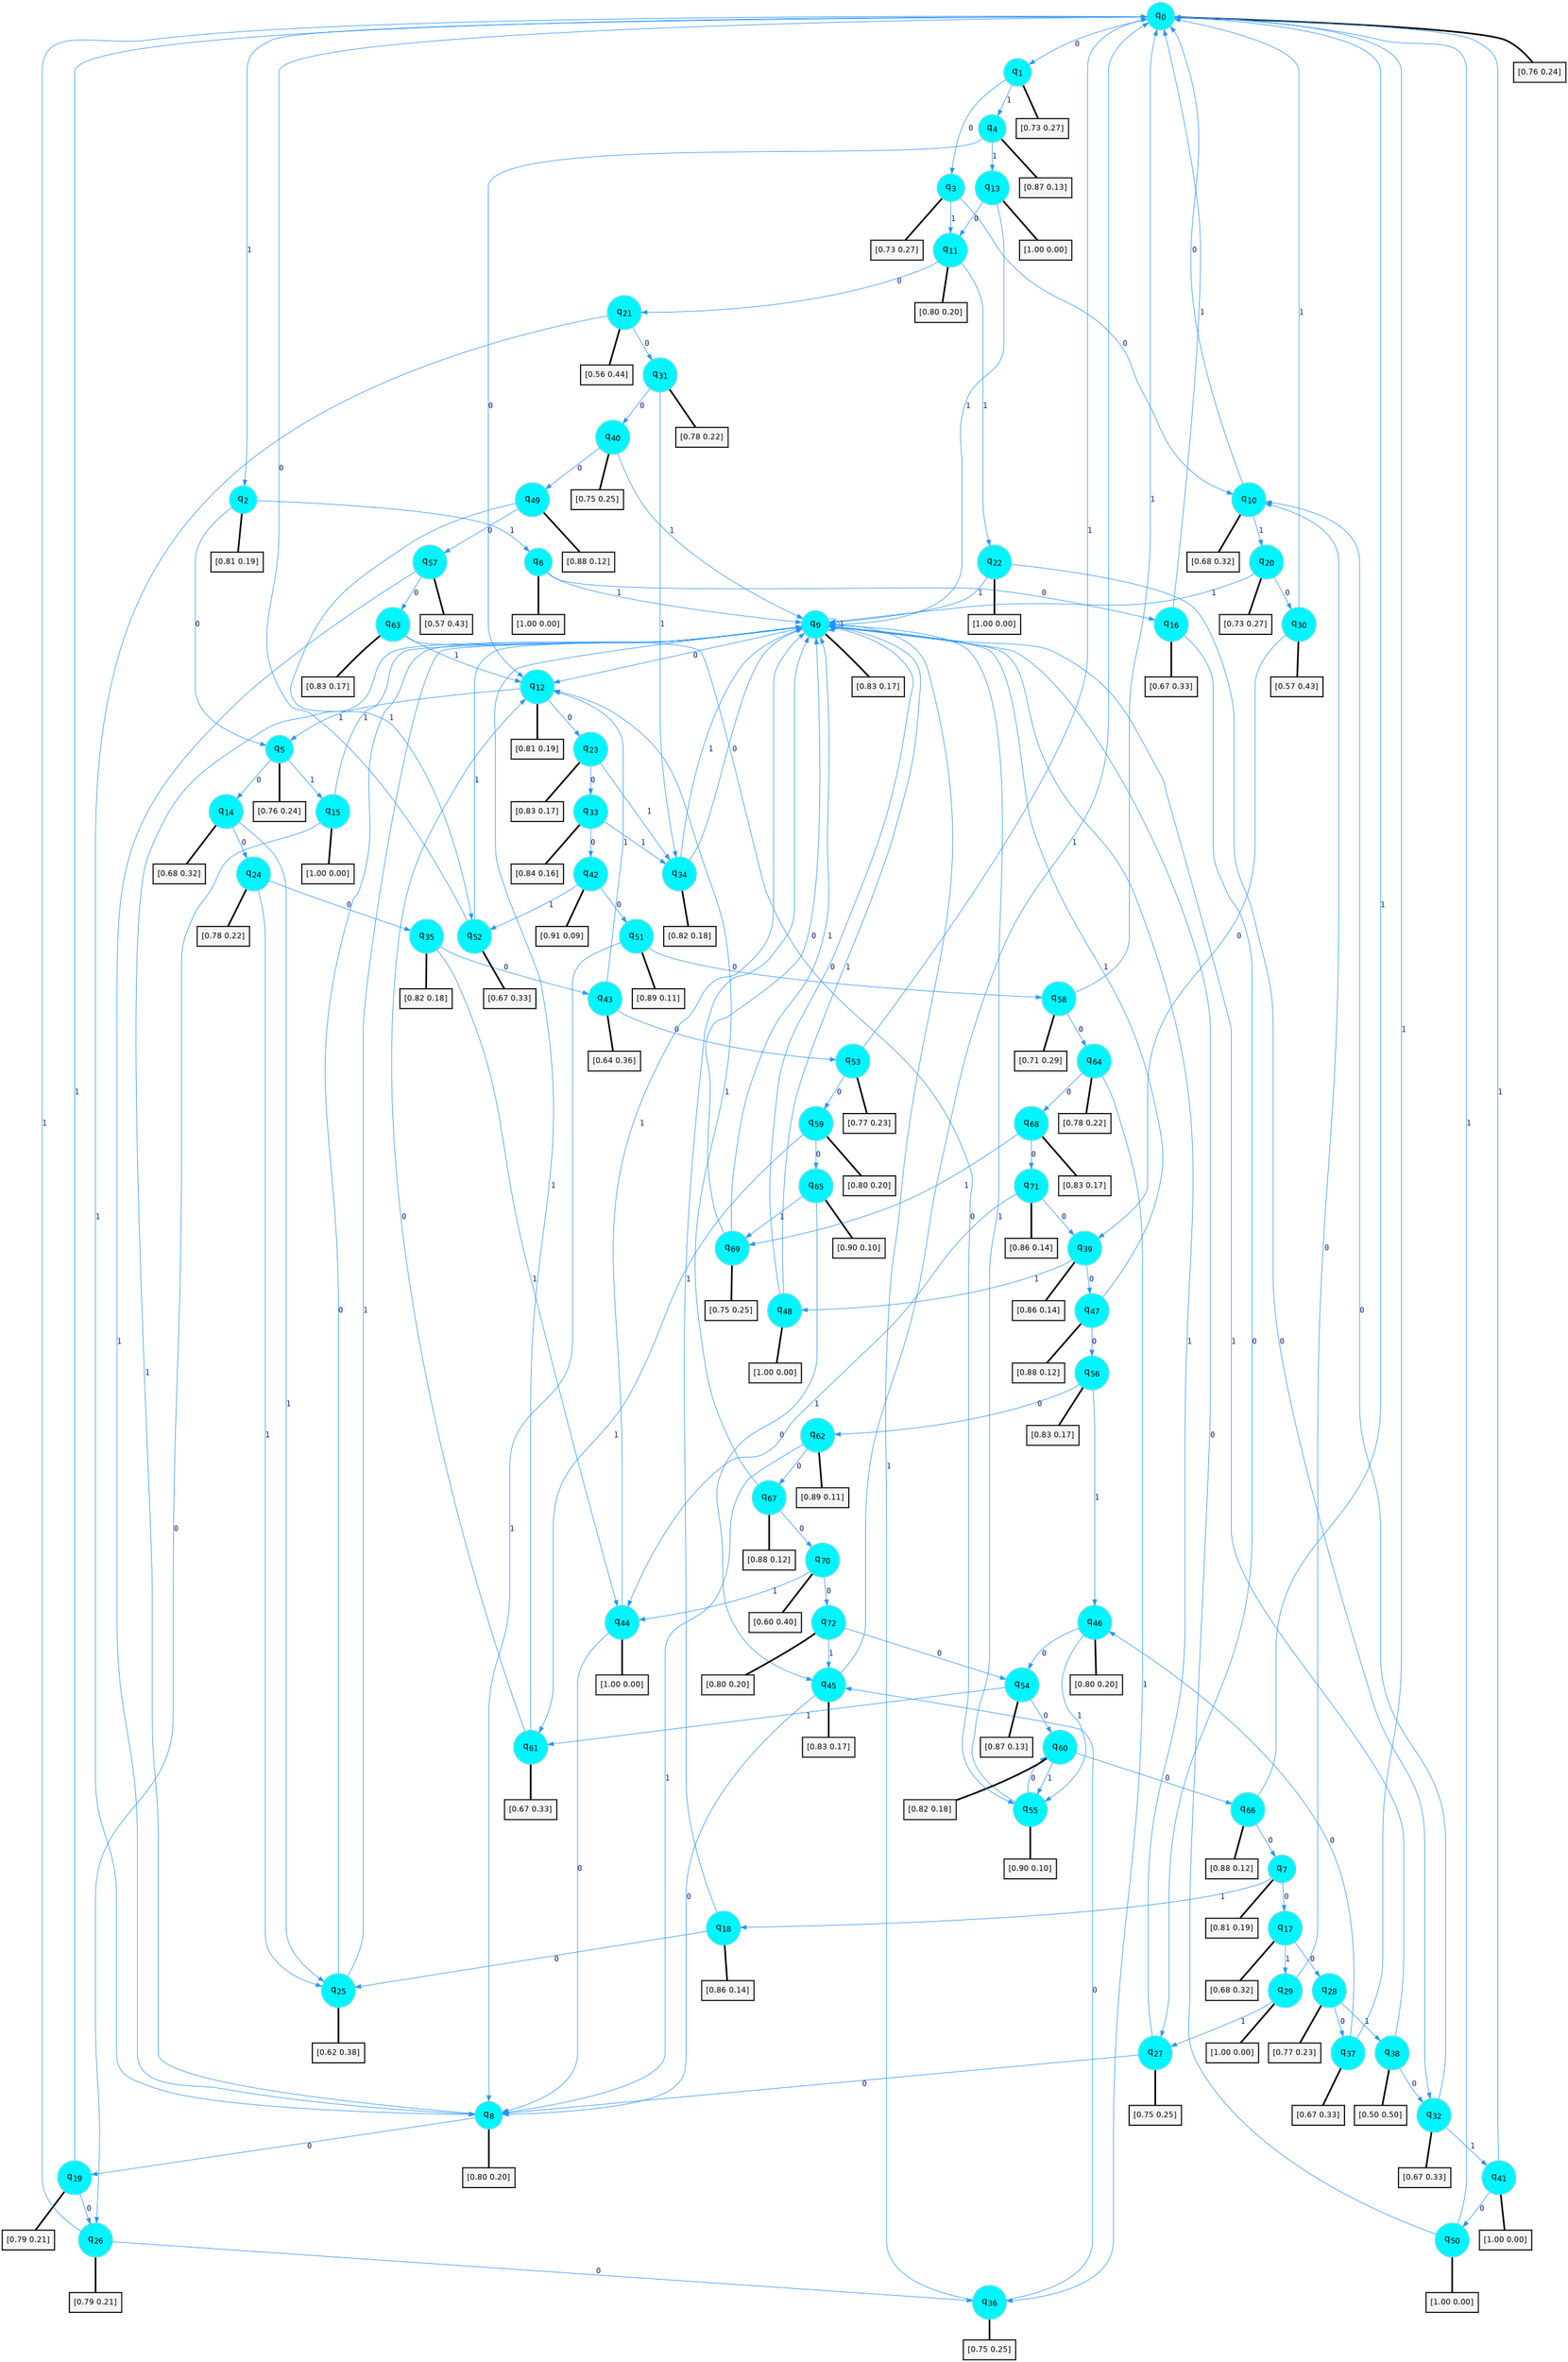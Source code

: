digraph G {
graph [
bgcolor=transparent, dpi=300, rankdir=TD, size="40,25"];
node [
color=gray, fillcolor=turquoise1, fontcolor=black, fontname=Helvetica, fontsize=16, fontweight=bold, shape=circle, style=filled];
edge [
arrowsize=1, color=dodgerblue1, fontcolor=midnightblue, fontname=courier, fontweight=bold, penwidth=1, style=solid, weight=20];
0[label=<q<SUB>0</SUB>>];
1[label=<q<SUB>1</SUB>>];
2[label=<q<SUB>2</SUB>>];
3[label=<q<SUB>3</SUB>>];
4[label=<q<SUB>4</SUB>>];
5[label=<q<SUB>5</SUB>>];
6[label=<q<SUB>6</SUB>>];
7[label=<q<SUB>7</SUB>>];
8[label=<q<SUB>8</SUB>>];
9[label=<q<SUB>9</SUB>>];
10[label=<q<SUB>10</SUB>>];
11[label=<q<SUB>11</SUB>>];
12[label=<q<SUB>12</SUB>>];
13[label=<q<SUB>13</SUB>>];
14[label=<q<SUB>14</SUB>>];
15[label=<q<SUB>15</SUB>>];
16[label=<q<SUB>16</SUB>>];
17[label=<q<SUB>17</SUB>>];
18[label=<q<SUB>18</SUB>>];
19[label=<q<SUB>19</SUB>>];
20[label=<q<SUB>20</SUB>>];
21[label=<q<SUB>21</SUB>>];
22[label=<q<SUB>22</SUB>>];
23[label=<q<SUB>23</SUB>>];
24[label=<q<SUB>24</SUB>>];
25[label=<q<SUB>25</SUB>>];
26[label=<q<SUB>26</SUB>>];
27[label=<q<SUB>27</SUB>>];
28[label=<q<SUB>28</SUB>>];
29[label=<q<SUB>29</SUB>>];
30[label=<q<SUB>30</SUB>>];
31[label=<q<SUB>31</SUB>>];
32[label=<q<SUB>32</SUB>>];
33[label=<q<SUB>33</SUB>>];
34[label=<q<SUB>34</SUB>>];
35[label=<q<SUB>35</SUB>>];
36[label=<q<SUB>36</SUB>>];
37[label=<q<SUB>37</SUB>>];
38[label=<q<SUB>38</SUB>>];
39[label=<q<SUB>39</SUB>>];
40[label=<q<SUB>40</SUB>>];
41[label=<q<SUB>41</SUB>>];
42[label=<q<SUB>42</SUB>>];
43[label=<q<SUB>43</SUB>>];
44[label=<q<SUB>44</SUB>>];
45[label=<q<SUB>45</SUB>>];
46[label=<q<SUB>46</SUB>>];
47[label=<q<SUB>47</SUB>>];
48[label=<q<SUB>48</SUB>>];
49[label=<q<SUB>49</SUB>>];
50[label=<q<SUB>50</SUB>>];
51[label=<q<SUB>51</SUB>>];
52[label=<q<SUB>52</SUB>>];
53[label=<q<SUB>53</SUB>>];
54[label=<q<SUB>54</SUB>>];
55[label=<q<SUB>55</SUB>>];
56[label=<q<SUB>56</SUB>>];
57[label=<q<SUB>57</SUB>>];
58[label=<q<SUB>58</SUB>>];
59[label=<q<SUB>59</SUB>>];
60[label=<q<SUB>60</SUB>>];
61[label=<q<SUB>61</SUB>>];
62[label=<q<SUB>62</SUB>>];
63[label=<q<SUB>63</SUB>>];
64[label=<q<SUB>64</SUB>>];
65[label=<q<SUB>65</SUB>>];
66[label=<q<SUB>66</SUB>>];
67[label=<q<SUB>67</SUB>>];
68[label=<q<SUB>68</SUB>>];
69[label=<q<SUB>69</SUB>>];
70[label=<q<SUB>70</SUB>>];
71[label=<q<SUB>71</SUB>>];
72[label=<q<SUB>72</SUB>>];
73[label="[0.76 0.24]", shape=box,fontcolor=black, fontname=Helvetica, fontsize=14, penwidth=2, fillcolor=whitesmoke,color=black];
74[label="[0.73 0.27]", shape=box,fontcolor=black, fontname=Helvetica, fontsize=14, penwidth=2, fillcolor=whitesmoke,color=black];
75[label="[0.81 0.19]", shape=box,fontcolor=black, fontname=Helvetica, fontsize=14, penwidth=2, fillcolor=whitesmoke,color=black];
76[label="[0.73 0.27]", shape=box,fontcolor=black, fontname=Helvetica, fontsize=14, penwidth=2, fillcolor=whitesmoke,color=black];
77[label="[0.87 0.13]", shape=box,fontcolor=black, fontname=Helvetica, fontsize=14, penwidth=2, fillcolor=whitesmoke,color=black];
78[label="[0.76 0.24]", shape=box,fontcolor=black, fontname=Helvetica, fontsize=14, penwidth=2, fillcolor=whitesmoke,color=black];
79[label="[1.00 0.00]", shape=box,fontcolor=black, fontname=Helvetica, fontsize=14, penwidth=2, fillcolor=whitesmoke,color=black];
80[label="[0.81 0.19]", shape=box,fontcolor=black, fontname=Helvetica, fontsize=14, penwidth=2, fillcolor=whitesmoke,color=black];
81[label="[0.80 0.20]", shape=box,fontcolor=black, fontname=Helvetica, fontsize=14, penwidth=2, fillcolor=whitesmoke,color=black];
82[label="[0.83 0.17]", shape=box,fontcolor=black, fontname=Helvetica, fontsize=14, penwidth=2, fillcolor=whitesmoke,color=black];
83[label="[0.68 0.32]", shape=box,fontcolor=black, fontname=Helvetica, fontsize=14, penwidth=2, fillcolor=whitesmoke,color=black];
84[label="[0.80 0.20]", shape=box,fontcolor=black, fontname=Helvetica, fontsize=14, penwidth=2, fillcolor=whitesmoke,color=black];
85[label="[0.81 0.19]", shape=box,fontcolor=black, fontname=Helvetica, fontsize=14, penwidth=2, fillcolor=whitesmoke,color=black];
86[label="[1.00 0.00]", shape=box,fontcolor=black, fontname=Helvetica, fontsize=14, penwidth=2, fillcolor=whitesmoke,color=black];
87[label="[0.68 0.32]", shape=box,fontcolor=black, fontname=Helvetica, fontsize=14, penwidth=2, fillcolor=whitesmoke,color=black];
88[label="[1.00 0.00]", shape=box,fontcolor=black, fontname=Helvetica, fontsize=14, penwidth=2, fillcolor=whitesmoke,color=black];
89[label="[0.67 0.33]", shape=box,fontcolor=black, fontname=Helvetica, fontsize=14, penwidth=2, fillcolor=whitesmoke,color=black];
90[label="[0.68 0.32]", shape=box,fontcolor=black, fontname=Helvetica, fontsize=14, penwidth=2, fillcolor=whitesmoke,color=black];
91[label="[0.86 0.14]", shape=box,fontcolor=black, fontname=Helvetica, fontsize=14, penwidth=2, fillcolor=whitesmoke,color=black];
92[label="[0.79 0.21]", shape=box,fontcolor=black, fontname=Helvetica, fontsize=14, penwidth=2, fillcolor=whitesmoke,color=black];
93[label="[0.73 0.27]", shape=box,fontcolor=black, fontname=Helvetica, fontsize=14, penwidth=2, fillcolor=whitesmoke,color=black];
94[label="[0.56 0.44]", shape=box,fontcolor=black, fontname=Helvetica, fontsize=14, penwidth=2, fillcolor=whitesmoke,color=black];
95[label="[1.00 0.00]", shape=box,fontcolor=black, fontname=Helvetica, fontsize=14, penwidth=2, fillcolor=whitesmoke,color=black];
96[label="[0.83 0.17]", shape=box,fontcolor=black, fontname=Helvetica, fontsize=14, penwidth=2, fillcolor=whitesmoke,color=black];
97[label="[0.78 0.22]", shape=box,fontcolor=black, fontname=Helvetica, fontsize=14, penwidth=2, fillcolor=whitesmoke,color=black];
98[label="[0.62 0.38]", shape=box,fontcolor=black, fontname=Helvetica, fontsize=14, penwidth=2, fillcolor=whitesmoke,color=black];
99[label="[0.79 0.21]", shape=box,fontcolor=black, fontname=Helvetica, fontsize=14, penwidth=2, fillcolor=whitesmoke,color=black];
100[label="[0.75 0.25]", shape=box,fontcolor=black, fontname=Helvetica, fontsize=14, penwidth=2, fillcolor=whitesmoke,color=black];
101[label="[0.77 0.23]", shape=box,fontcolor=black, fontname=Helvetica, fontsize=14, penwidth=2, fillcolor=whitesmoke,color=black];
102[label="[1.00 0.00]", shape=box,fontcolor=black, fontname=Helvetica, fontsize=14, penwidth=2, fillcolor=whitesmoke,color=black];
103[label="[0.57 0.43]", shape=box,fontcolor=black, fontname=Helvetica, fontsize=14, penwidth=2, fillcolor=whitesmoke,color=black];
104[label="[0.78 0.22]", shape=box,fontcolor=black, fontname=Helvetica, fontsize=14, penwidth=2, fillcolor=whitesmoke,color=black];
105[label="[0.67 0.33]", shape=box,fontcolor=black, fontname=Helvetica, fontsize=14, penwidth=2, fillcolor=whitesmoke,color=black];
106[label="[0.84 0.16]", shape=box,fontcolor=black, fontname=Helvetica, fontsize=14, penwidth=2, fillcolor=whitesmoke,color=black];
107[label="[0.82 0.18]", shape=box,fontcolor=black, fontname=Helvetica, fontsize=14, penwidth=2, fillcolor=whitesmoke,color=black];
108[label="[0.82 0.18]", shape=box,fontcolor=black, fontname=Helvetica, fontsize=14, penwidth=2, fillcolor=whitesmoke,color=black];
109[label="[0.75 0.25]", shape=box,fontcolor=black, fontname=Helvetica, fontsize=14, penwidth=2, fillcolor=whitesmoke,color=black];
110[label="[0.67 0.33]", shape=box,fontcolor=black, fontname=Helvetica, fontsize=14, penwidth=2, fillcolor=whitesmoke,color=black];
111[label="[0.50 0.50]", shape=box,fontcolor=black, fontname=Helvetica, fontsize=14, penwidth=2, fillcolor=whitesmoke,color=black];
112[label="[0.86 0.14]", shape=box,fontcolor=black, fontname=Helvetica, fontsize=14, penwidth=2, fillcolor=whitesmoke,color=black];
113[label="[0.75 0.25]", shape=box,fontcolor=black, fontname=Helvetica, fontsize=14, penwidth=2, fillcolor=whitesmoke,color=black];
114[label="[1.00 0.00]", shape=box,fontcolor=black, fontname=Helvetica, fontsize=14, penwidth=2, fillcolor=whitesmoke,color=black];
115[label="[0.91 0.09]", shape=box,fontcolor=black, fontname=Helvetica, fontsize=14, penwidth=2, fillcolor=whitesmoke,color=black];
116[label="[0.64 0.36]", shape=box,fontcolor=black, fontname=Helvetica, fontsize=14, penwidth=2, fillcolor=whitesmoke,color=black];
117[label="[1.00 0.00]", shape=box,fontcolor=black, fontname=Helvetica, fontsize=14, penwidth=2, fillcolor=whitesmoke,color=black];
118[label="[0.83 0.17]", shape=box,fontcolor=black, fontname=Helvetica, fontsize=14, penwidth=2, fillcolor=whitesmoke,color=black];
119[label="[0.80 0.20]", shape=box,fontcolor=black, fontname=Helvetica, fontsize=14, penwidth=2, fillcolor=whitesmoke,color=black];
120[label="[0.88 0.12]", shape=box,fontcolor=black, fontname=Helvetica, fontsize=14, penwidth=2, fillcolor=whitesmoke,color=black];
121[label="[1.00 0.00]", shape=box,fontcolor=black, fontname=Helvetica, fontsize=14, penwidth=2, fillcolor=whitesmoke,color=black];
122[label="[0.88 0.12]", shape=box,fontcolor=black, fontname=Helvetica, fontsize=14, penwidth=2, fillcolor=whitesmoke,color=black];
123[label="[1.00 0.00]", shape=box,fontcolor=black, fontname=Helvetica, fontsize=14, penwidth=2, fillcolor=whitesmoke,color=black];
124[label="[0.89 0.11]", shape=box,fontcolor=black, fontname=Helvetica, fontsize=14, penwidth=2, fillcolor=whitesmoke,color=black];
125[label="[0.67 0.33]", shape=box,fontcolor=black, fontname=Helvetica, fontsize=14, penwidth=2, fillcolor=whitesmoke,color=black];
126[label="[0.77 0.23]", shape=box,fontcolor=black, fontname=Helvetica, fontsize=14, penwidth=2, fillcolor=whitesmoke,color=black];
127[label="[0.87 0.13]", shape=box,fontcolor=black, fontname=Helvetica, fontsize=14, penwidth=2, fillcolor=whitesmoke,color=black];
128[label="[0.90 0.10]", shape=box,fontcolor=black, fontname=Helvetica, fontsize=14, penwidth=2, fillcolor=whitesmoke,color=black];
129[label="[0.83 0.17]", shape=box,fontcolor=black, fontname=Helvetica, fontsize=14, penwidth=2, fillcolor=whitesmoke,color=black];
130[label="[0.57 0.43]", shape=box,fontcolor=black, fontname=Helvetica, fontsize=14, penwidth=2, fillcolor=whitesmoke,color=black];
131[label="[0.71 0.29]", shape=box,fontcolor=black, fontname=Helvetica, fontsize=14, penwidth=2, fillcolor=whitesmoke,color=black];
132[label="[0.80 0.20]", shape=box,fontcolor=black, fontname=Helvetica, fontsize=14, penwidth=2, fillcolor=whitesmoke,color=black];
133[label="[0.82 0.18]", shape=box,fontcolor=black, fontname=Helvetica, fontsize=14, penwidth=2, fillcolor=whitesmoke,color=black];
134[label="[0.67 0.33]", shape=box,fontcolor=black, fontname=Helvetica, fontsize=14, penwidth=2, fillcolor=whitesmoke,color=black];
135[label="[0.89 0.11]", shape=box,fontcolor=black, fontname=Helvetica, fontsize=14, penwidth=2, fillcolor=whitesmoke,color=black];
136[label="[0.83 0.17]", shape=box,fontcolor=black, fontname=Helvetica, fontsize=14, penwidth=2, fillcolor=whitesmoke,color=black];
137[label="[0.78 0.22]", shape=box,fontcolor=black, fontname=Helvetica, fontsize=14, penwidth=2, fillcolor=whitesmoke,color=black];
138[label="[0.90 0.10]", shape=box,fontcolor=black, fontname=Helvetica, fontsize=14, penwidth=2, fillcolor=whitesmoke,color=black];
139[label="[0.88 0.12]", shape=box,fontcolor=black, fontname=Helvetica, fontsize=14, penwidth=2, fillcolor=whitesmoke,color=black];
140[label="[0.88 0.12]", shape=box,fontcolor=black, fontname=Helvetica, fontsize=14, penwidth=2, fillcolor=whitesmoke,color=black];
141[label="[0.83 0.17]", shape=box,fontcolor=black, fontname=Helvetica, fontsize=14, penwidth=2, fillcolor=whitesmoke,color=black];
142[label="[0.75 0.25]", shape=box,fontcolor=black, fontname=Helvetica, fontsize=14, penwidth=2, fillcolor=whitesmoke,color=black];
143[label="[0.60 0.40]", shape=box,fontcolor=black, fontname=Helvetica, fontsize=14, penwidth=2, fillcolor=whitesmoke,color=black];
144[label="[0.86 0.14]", shape=box,fontcolor=black, fontname=Helvetica, fontsize=14, penwidth=2, fillcolor=whitesmoke,color=black];
145[label="[0.80 0.20]", shape=box,fontcolor=black, fontname=Helvetica, fontsize=14, penwidth=2, fillcolor=whitesmoke,color=black];
0->1 [label=0];
0->2 [label=1];
0->73 [arrowhead=none, penwidth=3,color=black];
1->3 [label=0];
1->4 [label=1];
1->74 [arrowhead=none, penwidth=3,color=black];
2->5 [label=0];
2->6 [label=1];
2->75 [arrowhead=none, penwidth=3,color=black];
3->10 [label=0];
3->11 [label=1];
3->76 [arrowhead=none, penwidth=3,color=black];
4->12 [label=0];
4->13 [label=1];
4->77 [arrowhead=none, penwidth=3,color=black];
5->14 [label=0];
5->15 [label=1];
5->78 [arrowhead=none, penwidth=3,color=black];
6->16 [label=0];
6->9 [label=1];
6->79 [arrowhead=none, penwidth=3,color=black];
7->17 [label=0];
7->18 [label=1];
7->80 [arrowhead=none, penwidth=3,color=black];
8->19 [label=0];
8->9 [label=1];
8->81 [arrowhead=none, penwidth=3,color=black];
9->12 [label=0];
9->9 [label=1];
9->82 [arrowhead=none, penwidth=3,color=black];
10->0 [label=0];
10->20 [label=1];
10->83 [arrowhead=none, penwidth=3,color=black];
11->21 [label=0];
11->22 [label=1];
11->84 [arrowhead=none, penwidth=3,color=black];
12->23 [label=0];
12->5 [label=1];
12->85 [arrowhead=none, penwidth=3,color=black];
13->11 [label=0];
13->9 [label=1];
13->86 [arrowhead=none, penwidth=3,color=black];
14->24 [label=0];
14->25 [label=1];
14->87 [arrowhead=none, penwidth=3,color=black];
15->26 [label=0];
15->9 [label=1];
15->88 [arrowhead=none, penwidth=3,color=black];
16->27 [label=0];
16->0 [label=1];
16->89 [arrowhead=none, penwidth=3,color=black];
17->28 [label=0];
17->29 [label=1];
17->90 [arrowhead=none, penwidth=3,color=black];
18->25 [label=0];
18->9 [label=1];
18->91 [arrowhead=none, penwidth=3,color=black];
19->26 [label=0];
19->0 [label=1];
19->92 [arrowhead=none, penwidth=3,color=black];
20->30 [label=0];
20->9 [label=1];
20->93 [arrowhead=none, penwidth=3,color=black];
21->31 [label=0];
21->8 [label=1];
21->94 [arrowhead=none, penwidth=3,color=black];
22->32 [label=0];
22->9 [label=1];
22->95 [arrowhead=none, penwidth=3,color=black];
23->33 [label=0];
23->34 [label=1];
23->96 [arrowhead=none, penwidth=3,color=black];
24->35 [label=0];
24->25 [label=1];
24->97 [arrowhead=none, penwidth=3,color=black];
25->9 [label=0];
25->9 [label=1];
25->98 [arrowhead=none, penwidth=3,color=black];
26->36 [label=0];
26->0 [label=1];
26->99 [arrowhead=none, penwidth=3,color=black];
27->8 [label=0];
27->9 [label=1];
27->100 [arrowhead=none, penwidth=3,color=black];
28->37 [label=0];
28->38 [label=1];
28->101 [arrowhead=none, penwidth=3,color=black];
29->10 [label=0];
29->27 [label=1];
29->102 [arrowhead=none, penwidth=3,color=black];
30->39 [label=0];
30->0 [label=1];
30->103 [arrowhead=none, penwidth=3,color=black];
31->40 [label=0];
31->34 [label=1];
31->104 [arrowhead=none, penwidth=3,color=black];
32->10 [label=0];
32->41 [label=1];
32->105 [arrowhead=none, penwidth=3,color=black];
33->42 [label=0];
33->34 [label=1];
33->106 [arrowhead=none, penwidth=3,color=black];
34->9 [label=0];
34->9 [label=1];
34->107 [arrowhead=none, penwidth=3,color=black];
35->43 [label=0];
35->44 [label=1];
35->108 [arrowhead=none, penwidth=3,color=black];
36->45 [label=0];
36->9 [label=1];
36->109 [arrowhead=none, penwidth=3,color=black];
37->46 [label=0];
37->0 [label=1];
37->110 [arrowhead=none, penwidth=3,color=black];
38->32 [label=0];
38->9 [label=1];
38->111 [arrowhead=none, penwidth=3,color=black];
39->47 [label=0];
39->48 [label=1];
39->112 [arrowhead=none, penwidth=3,color=black];
40->49 [label=0];
40->9 [label=1];
40->113 [arrowhead=none, penwidth=3,color=black];
41->50 [label=0];
41->0 [label=1];
41->114 [arrowhead=none, penwidth=3,color=black];
42->51 [label=0];
42->52 [label=1];
42->115 [arrowhead=none, penwidth=3,color=black];
43->53 [label=0];
43->12 [label=1];
43->116 [arrowhead=none, penwidth=3,color=black];
44->8 [label=0];
44->9 [label=1];
44->117 [arrowhead=none, penwidth=3,color=black];
45->8 [label=0];
45->0 [label=1];
45->118 [arrowhead=none, penwidth=3,color=black];
46->54 [label=0];
46->55 [label=1];
46->119 [arrowhead=none, penwidth=3,color=black];
47->56 [label=0];
47->9 [label=1];
47->120 [arrowhead=none, penwidth=3,color=black];
48->9 [label=0];
48->9 [label=1];
48->121 [arrowhead=none, penwidth=3,color=black];
49->57 [label=0];
49->52 [label=1];
49->122 [arrowhead=none, penwidth=3,color=black];
50->9 [label=0];
50->0 [label=1];
50->123 [arrowhead=none, penwidth=3,color=black];
51->58 [label=0];
51->8 [label=1];
51->124 [arrowhead=none, penwidth=3,color=black];
52->0 [label=0];
52->9 [label=1];
52->125 [arrowhead=none, penwidth=3,color=black];
53->59 [label=0];
53->0 [label=1];
53->126 [arrowhead=none, penwidth=3,color=black];
54->60 [label=0];
54->61 [label=1];
54->127 [arrowhead=none, penwidth=3,color=black];
55->60 [label=0];
55->9 [label=1];
55->128 [arrowhead=none, penwidth=3,color=black];
56->62 [label=0];
56->46 [label=1];
56->129 [arrowhead=none, penwidth=3,color=black];
57->63 [label=0];
57->8 [label=1];
57->130 [arrowhead=none, penwidth=3,color=black];
58->64 [label=0];
58->0 [label=1];
58->131 [arrowhead=none, penwidth=3,color=black];
59->65 [label=0];
59->61 [label=1];
59->132 [arrowhead=none, penwidth=3,color=black];
60->66 [label=0];
60->55 [label=1];
60->133 [arrowhead=none, penwidth=3,color=black];
61->12 [label=0];
61->9 [label=1];
61->134 [arrowhead=none, penwidth=3,color=black];
62->67 [label=0];
62->8 [label=1];
62->135 [arrowhead=none, penwidth=3,color=black];
63->55 [label=0];
63->12 [label=1];
63->136 [arrowhead=none, penwidth=3,color=black];
64->68 [label=0];
64->36 [label=1];
64->137 [arrowhead=none, penwidth=3,color=black];
65->45 [label=0];
65->69 [label=1];
65->138 [arrowhead=none, penwidth=3,color=black];
66->7 [label=0];
66->0 [label=1];
66->139 [arrowhead=none, penwidth=3,color=black];
67->70 [label=0];
67->12 [label=1];
67->140 [arrowhead=none, penwidth=3,color=black];
68->71 [label=0];
68->69 [label=1];
68->141 [arrowhead=none, penwidth=3,color=black];
69->9 [label=0];
69->9 [label=1];
69->142 [arrowhead=none, penwidth=3,color=black];
70->72 [label=0];
70->44 [label=1];
70->143 [arrowhead=none, penwidth=3,color=black];
71->39 [label=0];
71->44 [label=1];
71->144 [arrowhead=none, penwidth=3,color=black];
72->54 [label=0];
72->45 [label=1];
72->145 [arrowhead=none, penwidth=3,color=black];
}
